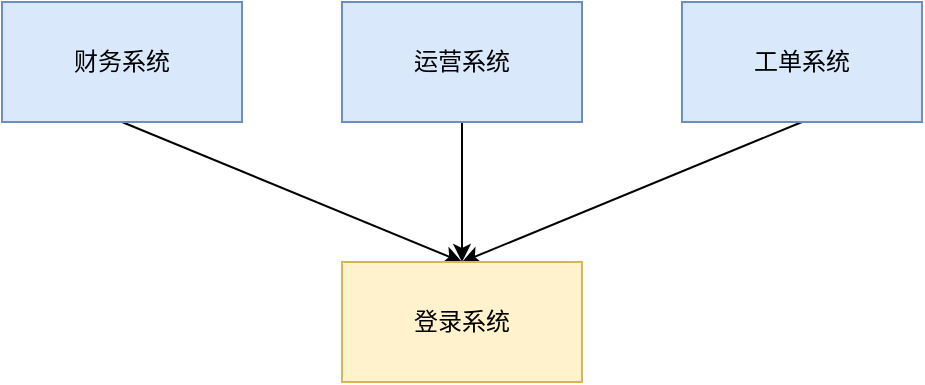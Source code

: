 <mxfile version="20.8.10" type="device" pages="2"><diagram name="单点登录系统" id="GHKXbnthqIlLIDXzsF39"><mxGraphModel dx="954" dy="619" grid="1" gridSize="10" guides="1" tooltips="1" connect="1" arrows="1" fold="1" page="1" pageScale="1" pageWidth="48000" pageHeight="36000" math="0" shadow="0"><root><mxCell id="0"/><mxCell id="1" parent="0"/><mxCell id="9rg0BXu2ywhvShorW0HO-7" style="edgeStyle=none;rounded=0;orthogonalLoop=1;jettySize=auto;html=1;exitX=0.5;exitY=1;exitDx=0;exitDy=0;entryX=0.5;entryY=0;entryDx=0;entryDy=0;" edge="1" parent="1" source="9rg0BXu2ywhvShorW0HO-1" target="9rg0BXu2ywhvShorW0HO-4"><mxGeometry relative="1" as="geometry"/></mxCell><mxCell id="9rg0BXu2ywhvShorW0HO-1" value="财务系统" style="rounded=0;whiteSpace=wrap;html=1;fillColor=#dae8fc;strokeColor=#6c8ebf;" vertex="1" parent="1"><mxGeometry x="190" y="160" width="120" height="60" as="geometry"/></mxCell><mxCell id="9rg0BXu2ywhvShorW0HO-8" style="edgeStyle=none;rounded=0;orthogonalLoop=1;jettySize=auto;html=1;exitX=0.5;exitY=1;exitDx=0;exitDy=0;" edge="1" parent="1" source="9rg0BXu2ywhvShorW0HO-2" target="9rg0BXu2ywhvShorW0HO-4"><mxGeometry relative="1" as="geometry"/></mxCell><mxCell id="9rg0BXu2ywhvShorW0HO-2" value="运营系统" style="rounded=0;whiteSpace=wrap;html=1;fillColor=#dae8fc;strokeColor=#6c8ebf;" vertex="1" parent="1"><mxGeometry x="360" y="160" width="120" height="60" as="geometry"/></mxCell><mxCell id="9rg0BXu2ywhvShorW0HO-9" style="edgeStyle=none;rounded=0;orthogonalLoop=1;jettySize=auto;html=1;exitX=0.5;exitY=1;exitDx=0;exitDy=0;entryX=0.5;entryY=0;entryDx=0;entryDy=0;" edge="1" parent="1" source="9rg0BXu2ywhvShorW0HO-3" target="9rg0BXu2ywhvShorW0HO-4"><mxGeometry relative="1" as="geometry"/></mxCell><mxCell id="9rg0BXu2ywhvShorW0HO-3" value="工单系统" style="rounded=0;whiteSpace=wrap;html=1;fillColor=#dae8fc;strokeColor=#6c8ebf;" vertex="1" parent="1"><mxGeometry x="530" y="160" width="120" height="60" as="geometry"/></mxCell><mxCell id="9rg0BXu2ywhvShorW0HO-4" value="登录系统" style="rounded=0;whiteSpace=wrap;html=1;fillColor=#fff2cc;strokeColor=#d6b656;" vertex="1" parent="1"><mxGeometry x="360" y="290" width="120" height="60" as="geometry"/></mxCell></root></mxGraphModel></diagram><diagram id="5oS0SEF1a4UXSOS-XJin" name="第 2 页"><mxGraphModel dx="954" dy="619" grid="1" gridSize="10" guides="1" tooltips="1" connect="1" arrows="1" fold="1" page="1" pageScale="1" pageWidth="48000" pageHeight="36000" math="0" shadow="0"><root><mxCell id="0"/><mxCell id="1" parent="0"/><mxCell id="btoKPSmDASQCe4HHyS6M-3" style="edgeStyle=none;rounded=0;orthogonalLoop=1;jettySize=auto;html=1;exitX=0.5;exitY=1;exitDx=0;exitDy=0;entryX=0.5;entryY=0;entryDx=0;entryDy=0;" edge="1" parent="1" source="mYyKR2OFkHQaE2wYUjWu-1" target="btoKPSmDASQCe4HHyS6M-2"><mxGeometry relative="1" as="geometry"/></mxCell><mxCell id="mYyKR2OFkHQaE2wYUjWu-1" value="登录系统节点1" style="rounded=0;whiteSpace=wrap;html=1;fillColor=#fff2cc;strokeColor=#d6b656;" vertex="1" parent="1"><mxGeometry x="140" y="190" width="120" height="60" as="geometry"/></mxCell><mxCell id="btoKPSmDASQCe4HHyS6M-4" style="edgeStyle=none;rounded=0;orthogonalLoop=1;jettySize=auto;html=1;exitX=0.5;exitY=1;exitDx=0;exitDy=0;entryX=0.5;entryY=0;entryDx=0;entryDy=0;" edge="1" parent="1" source="mYyKR2OFkHQaE2wYUjWu-2" target="btoKPSmDASQCe4HHyS6M-2"><mxGeometry relative="1" as="geometry"/></mxCell><mxCell id="mYyKR2OFkHQaE2wYUjWu-2" value="登录系统节点2" style="rounded=0;whiteSpace=wrap;html=1;fillColor=#fff2cc;strokeColor=#d6b656;" vertex="1" parent="1"><mxGeometry x="300" y="190" width="120" height="60" as="geometry"/></mxCell><mxCell id="btoKPSmDASQCe4HHyS6M-5" style="edgeStyle=none;rounded=0;orthogonalLoop=1;jettySize=auto;html=1;exitX=0.5;exitY=1;exitDx=0;exitDy=0;entryX=0.5;entryY=0;entryDx=0;entryDy=0;" edge="1" parent="1" source="mYyKR2OFkHQaE2wYUjWu-3" target="btoKPSmDASQCe4HHyS6M-2"><mxGeometry relative="1" as="geometry"/></mxCell><mxCell id="mYyKR2OFkHQaE2wYUjWu-3" value="登录系统节点3" style="rounded=0;whiteSpace=wrap;html=1;fillColor=#fff2cc;strokeColor=#d6b656;" vertex="1" parent="1"><mxGeometry x="460" y="190" width="120" height="60" as="geometry"/></mxCell><mxCell id="btoKPSmDASQCe4HHyS6M-2" value="MySQL" style="rounded=0;whiteSpace=wrap;html=1;fillColor=#f5f5f5;strokeColor=#666666;fontColor=#333333;" vertex="1" parent="1"><mxGeometry x="300" y="290" width="120" height="60" as="geometry"/></mxCell></root></mxGraphModel></diagram></mxfile>